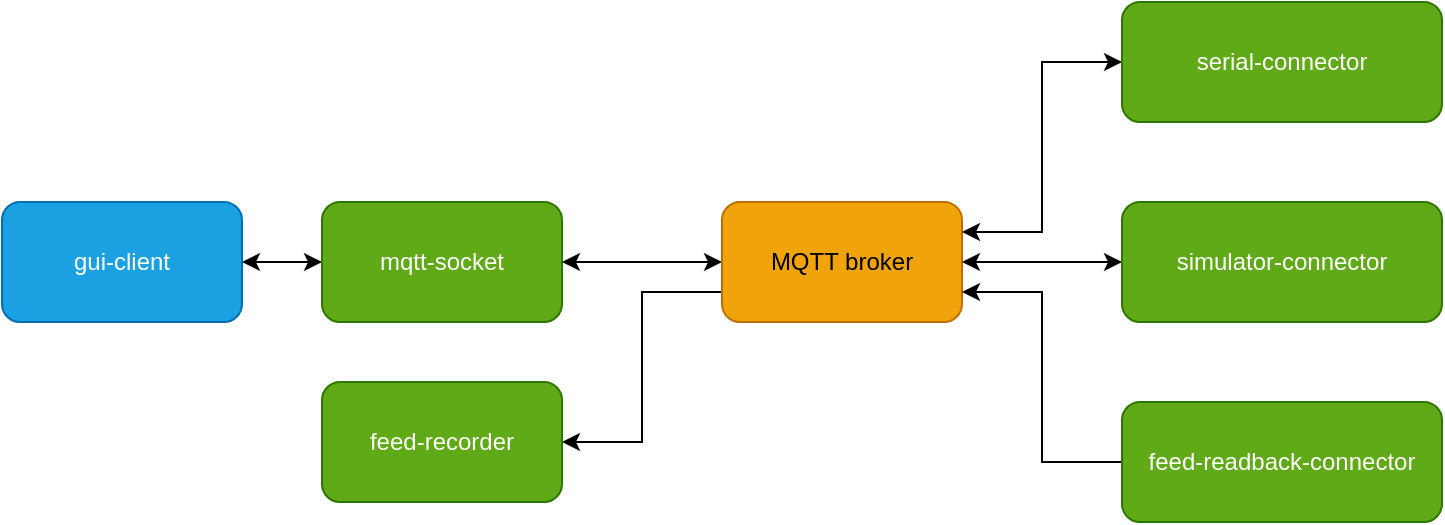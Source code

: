 <mxfile version="22.0.4" type="device">
  <diagram name="Page-1" id="iFMjg7ucCiu7c9m5ARqG">
    <mxGraphModel dx="1434" dy="760" grid="1" gridSize="10" guides="1" tooltips="1" connect="1" arrows="1" fold="1" page="1" pageScale="1" pageWidth="850" pageHeight="1100" math="0" shadow="0">
      <root>
        <mxCell id="0" />
        <mxCell id="1" parent="0" />
        <mxCell id="dM0U2xnKAeoFRcrRGGa5-11" style="edgeStyle=orthogonalEdgeStyle;rounded=0;orthogonalLoop=1;jettySize=auto;html=1;exitX=0;exitY=0.5;exitDx=0;exitDy=0;entryX=1;entryY=0.5;entryDx=0;entryDy=0;startArrow=classic;startFill=1;" edge="1" parent="1" source="dM0U2xnKAeoFRcrRGGa5-1" target="dM0U2xnKAeoFRcrRGGa5-2">
          <mxGeometry relative="1" as="geometry">
            <Array as="points">
              <mxPoint x="250" y="390" />
              <mxPoint x="250" y="390" />
            </Array>
          </mxGeometry>
        </mxCell>
        <mxCell id="dM0U2xnKAeoFRcrRGGa5-1" value="mqtt-socket" style="rounded=1;whiteSpace=wrap;html=1;fillColor=#60a917;fontColor=#ffffff;strokeColor=#2D7600;" vertex="1" parent="1">
          <mxGeometry x="280" y="360" width="120" height="60" as="geometry" />
        </mxCell>
        <mxCell id="dM0U2xnKAeoFRcrRGGa5-2" value="gui-client" style="rounded=1;whiteSpace=wrap;html=1;fillColor=#1ba1e2;fontColor=#ffffff;strokeColor=#006EAF;" vertex="1" parent="1">
          <mxGeometry x="120" y="360" width="120" height="60" as="geometry" />
        </mxCell>
        <mxCell id="dM0U2xnKAeoFRcrRGGa5-10" style="edgeStyle=orthogonalEdgeStyle;rounded=0;orthogonalLoop=1;jettySize=auto;html=1;exitX=0;exitY=0.5;exitDx=0;exitDy=0;entryX=1;entryY=0.5;entryDx=0;entryDy=0;startArrow=classic;startFill=1;" edge="1" parent="1" source="dM0U2xnKAeoFRcrRGGa5-3" target="dM0U2xnKAeoFRcrRGGa5-1">
          <mxGeometry relative="1" as="geometry" />
        </mxCell>
        <mxCell id="dM0U2xnKAeoFRcrRGGa5-15" style="edgeStyle=orthogonalEdgeStyle;rounded=0;orthogonalLoop=1;jettySize=auto;html=1;exitX=0;exitY=0.75;exitDx=0;exitDy=0;entryX=1;entryY=0.5;entryDx=0;entryDy=0;" edge="1" parent="1" source="dM0U2xnKAeoFRcrRGGa5-3" target="dM0U2xnKAeoFRcrRGGa5-12">
          <mxGeometry relative="1" as="geometry" />
        </mxCell>
        <mxCell id="dM0U2xnKAeoFRcrRGGa5-3" value="MQTT broker" style="rounded=1;whiteSpace=wrap;html=1;fillColor=#f0a30a;fontColor=#000000;strokeColor=#BD7000;" vertex="1" parent="1">
          <mxGeometry x="480" y="360" width="120" height="60" as="geometry" />
        </mxCell>
        <mxCell id="dM0U2xnKAeoFRcrRGGa5-7" style="edgeStyle=orthogonalEdgeStyle;rounded=0;orthogonalLoop=1;jettySize=auto;html=1;exitX=0;exitY=0.5;exitDx=0;exitDy=0;entryX=1;entryY=0.5;entryDx=0;entryDy=0;startArrow=classic;startFill=1;" edge="1" parent="1" source="dM0U2xnKAeoFRcrRGGa5-4" target="dM0U2xnKAeoFRcrRGGa5-3">
          <mxGeometry relative="1" as="geometry" />
        </mxCell>
        <mxCell id="dM0U2xnKAeoFRcrRGGa5-4" value="simulator-connector" style="rounded=1;whiteSpace=wrap;html=1;fillColor=#60a917;fontColor=#ffffff;strokeColor=#2D7600;" vertex="1" parent="1">
          <mxGeometry x="680" y="360" width="160" height="60" as="geometry" />
        </mxCell>
        <mxCell id="dM0U2xnKAeoFRcrRGGa5-8" style="edgeStyle=orthogonalEdgeStyle;rounded=0;orthogonalLoop=1;jettySize=auto;html=1;exitX=0;exitY=0.5;exitDx=0;exitDy=0;startArrow=classic;startFill=1;entryX=1;entryY=0.25;entryDx=0;entryDy=0;" edge="1" parent="1" source="dM0U2xnKAeoFRcrRGGa5-5" target="dM0U2xnKAeoFRcrRGGa5-3">
          <mxGeometry relative="1" as="geometry">
            <mxPoint x="600" y="370" as="targetPoint" />
            <Array as="points">
              <mxPoint x="640" y="290" />
              <mxPoint x="640" y="375" />
            </Array>
          </mxGeometry>
        </mxCell>
        <mxCell id="dM0U2xnKAeoFRcrRGGa5-5" value="serial-connector" style="rounded=1;whiteSpace=wrap;html=1;fillColor=#60a917;fontColor=#ffffff;strokeColor=#2D7600;" vertex="1" parent="1">
          <mxGeometry x="680" y="260" width="160" height="60" as="geometry" />
        </mxCell>
        <mxCell id="dM0U2xnKAeoFRcrRGGa5-9" style="edgeStyle=orthogonalEdgeStyle;rounded=0;orthogonalLoop=1;jettySize=auto;html=1;exitX=0;exitY=0.5;exitDx=0;exitDy=0;entryX=1;entryY=0.75;entryDx=0;entryDy=0;startArrow=none;startFill=0;" edge="1" parent="1" source="dM0U2xnKAeoFRcrRGGa5-6" target="dM0U2xnKAeoFRcrRGGa5-3">
          <mxGeometry relative="1" as="geometry">
            <Array as="points">
              <mxPoint x="640" y="490" />
              <mxPoint x="640" y="405" />
            </Array>
          </mxGeometry>
        </mxCell>
        <mxCell id="dM0U2xnKAeoFRcrRGGa5-6" value="feed-readback-connector" style="rounded=1;whiteSpace=wrap;html=1;fillColor=#60a917;fontColor=#ffffff;strokeColor=#2D7600;" vertex="1" parent="1">
          <mxGeometry x="680" y="460" width="160" height="60" as="geometry" />
        </mxCell>
        <mxCell id="dM0U2xnKAeoFRcrRGGa5-12" value="feed-recorder" style="rounded=1;whiteSpace=wrap;html=1;fillColor=#60a917;fontColor=#ffffff;strokeColor=#2D7600;" vertex="1" parent="1">
          <mxGeometry x="280" y="450" width="120" height="60" as="geometry" />
        </mxCell>
      </root>
    </mxGraphModel>
  </diagram>
</mxfile>
